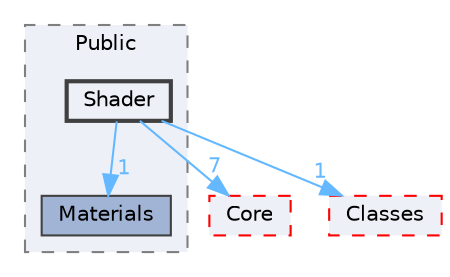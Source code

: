 digraph "Shader"
{
 // INTERACTIVE_SVG=YES
 // LATEX_PDF_SIZE
  bgcolor="transparent";
  edge [fontname=Helvetica,fontsize=10,labelfontname=Helvetica,labelfontsize=10];
  node [fontname=Helvetica,fontsize=10,shape=box,height=0.2,width=0.4];
  compound=true
  subgraph clusterdir_1d06a51bfc871a6a1823440d0d72725c {
    graph [ bgcolor="#edf0f7", pencolor="grey50", label="Public", fontname=Helvetica,fontsize=10 style="filled,dashed", URL="dir_1d06a51bfc871a6a1823440d0d72725c.html",tooltip=""]
  dir_f712a9190ee31e928548e6d97d7381a3 [label="Materials", fillcolor="#a2b4d6", color="grey25", style="filled", URL="dir_f712a9190ee31e928548e6d97d7381a3.html",tooltip=""];
  dir_f20f41295e66a0254c419ab906bd485c [label="Shader", fillcolor="#edf0f7", color="grey25", style="filled,bold", URL="dir_f20f41295e66a0254c419ab906bd485c.html",tooltip=""];
  }
  dir_0e6cddcc9caa1238c7f3774224afaa45 [label="Core", fillcolor="#edf0f7", color="red", style="filled,dashed", URL="dir_0e6cddcc9caa1238c7f3774224afaa45.html",tooltip=""];
  dir_0ed647eebe6ffcaa496d3842b7cec6ce [label="Classes", fillcolor="#edf0f7", color="red", style="filled,dashed", URL="dir_0ed647eebe6ffcaa496d3842b7cec6ce.html",tooltip=""];
  dir_f20f41295e66a0254c419ab906bd485c->dir_0e6cddcc9caa1238c7f3774224afaa45 [headlabel="7", labeldistance=1.5 headhref="dir_001032_000266.html" href="dir_001032_000266.html" color="steelblue1" fontcolor="steelblue1"];
  dir_f20f41295e66a0254c419ab906bd485c->dir_0ed647eebe6ffcaa496d3842b7cec6ce [headlabel="1", labeldistance=1.5 headhref="dir_001032_000193.html" href="dir_001032_000193.html" color="steelblue1" fontcolor="steelblue1"];
  dir_f20f41295e66a0254c419ab906bd485c->dir_f712a9190ee31e928548e6d97d7381a3 [headlabel="1", labeldistance=1.5 headhref="dir_001032_000604.html" href="dir_001032_000604.html" color="steelblue1" fontcolor="steelblue1"];
}

